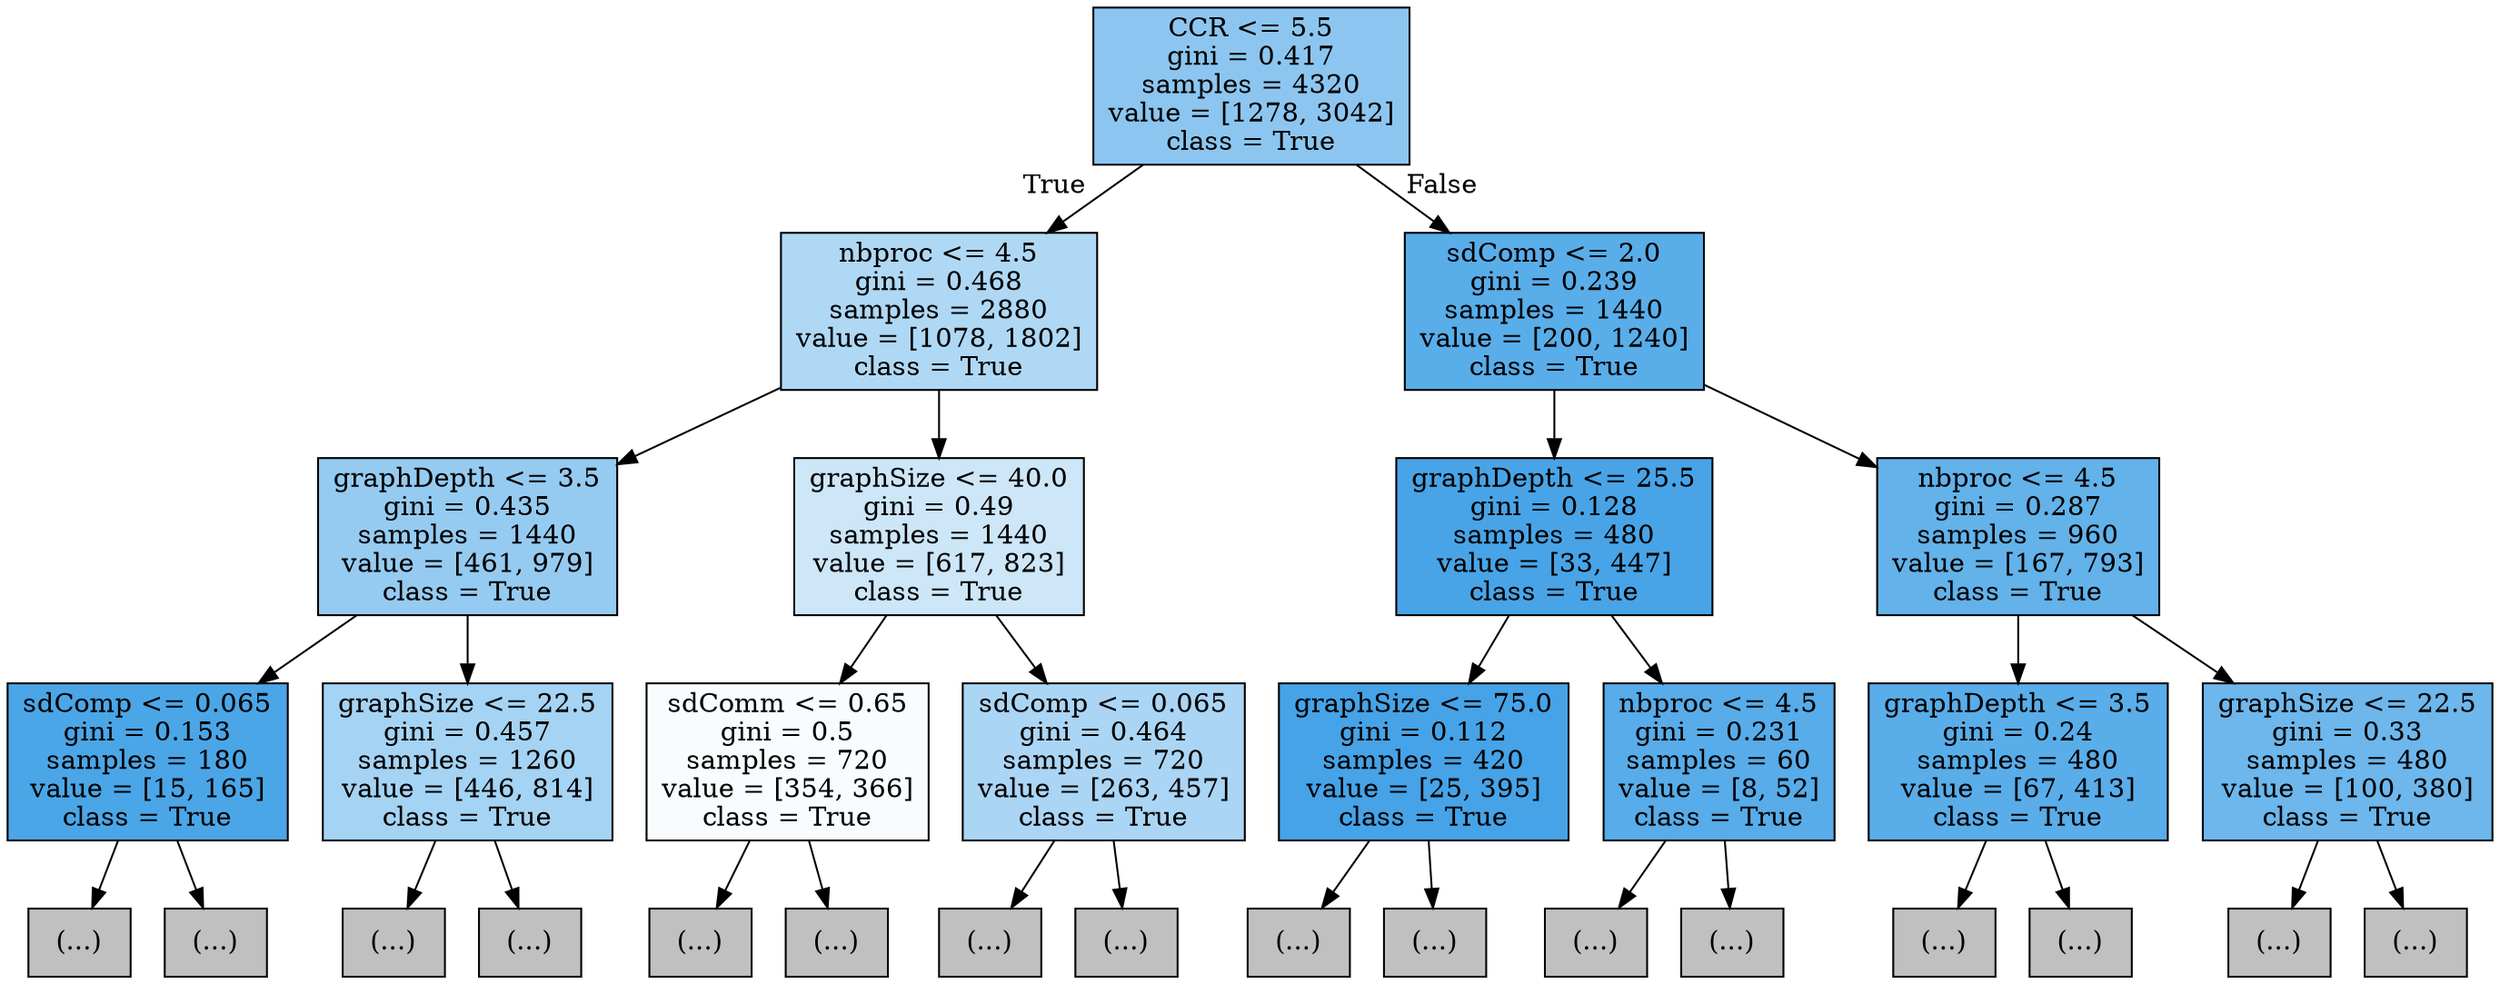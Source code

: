 digraph Tree {
node [shape=box, style="filled", color="black"] ;
0 [label="CCR <= 5.5\ngini = 0.417\nsamples = 4320\nvalue = [1278, 3042]\nclass = True", fillcolor="#8cc6f0"] ;
1 [label="nbproc <= 4.5\ngini = 0.468\nsamples = 2880\nvalue = [1078, 1802]\nclass = True", fillcolor="#afd8f5"] ;
0 -> 1 [labeldistance=2.5, labelangle=45, headlabel="True"] ;
2 [label="graphDepth <= 3.5\ngini = 0.435\nsamples = 1440\nvalue = [461, 979]\nclass = True", fillcolor="#96cbf1"] ;
1 -> 2 ;
3 [label="sdComp <= 0.065\ngini = 0.153\nsamples = 180\nvalue = [15, 165]\nclass = True", fillcolor="#4ba6e7"] ;
2 -> 3 ;
4 [label="(...)", fillcolor="#C0C0C0"] ;
3 -> 4 ;
5 [label="(...)", fillcolor="#C0C0C0"] ;
3 -> 5 ;
24 [label="graphSize <= 22.5\ngini = 0.457\nsamples = 1260\nvalue = [446, 814]\nclass = True", fillcolor="#a5d3f3"] ;
2 -> 24 ;
25 [label="(...)", fillcolor="#C0C0C0"] ;
24 -> 25 ;
60 [label="(...)", fillcolor="#C0C0C0"] ;
24 -> 60 ;
275 [label="graphSize <= 40.0\ngini = 0.49\nsamples = 1440\nvalue = [617, 823]\nclass = True", fillcolor="#cde6f8"] ;
1 -> 275 ;
276 [label="sdComm <= 0.65\ngini = 0.5\nsamples = 720\nvalue = [354, 366]\nclass = True", fillcolor="#f9fcfe"] ;
275 -> 276 ;
277 [label="(...)", fillcolor="#C0C0C0"] ;
276 -> 277 ;
396 [label="(...)", fillcolor="#C0C0C0"] ;
276 -> 396 ;
419 [label="sdComp <= 0.065\ngini = 0.464\nsamples = 720\nvalue = [263, 457]\nclass = True", fillcolor="#abd5f4"] ;
275 -> 419 ;
420 [label="(...)", fillcolor="#C0C0C0"] ;
419 -> 420 ;
467 [label="(...)", fillcolor="#C0C0C0"] ;
419 -> 467 ;
560 [label="sdComp <= 2.0\ngini = 0.239\nsamples = 1440\nvalue = [200, 1240]\nclass = True", fillcolor="#59ade9"] ;
0 -> 560 [labeldistance=2.5, labelangle=-45, headlabel="False"] ;
561 [label="graphDepth <= 25.5\ngini = 0.128\nsamples = 480\nvalue = [33, 447]\nclass = True", fillcolor="#48a4e7"] ;
560 -> 561 ;
562 [label="graphSize <= 75.0\ngini = 0.112\nsamples = 420\nvalue = [25, 395]\nclass = True", fillcolor="#46a3e7"] ;
561 -> 562 ;
563 [label="(...)", fillcolor="#C0C0C0"] ;
562 -> 563 ;
618 [label="(...)", fillcolor="#C0C0C0"] ;
562 -> 618 ;
619 [label="nbproc <= 4.5\ngini = 0.231\nsamples = 60\nvalue = [8, 52]\nclass = True", fillcolor="#57ace9"] ;
561 -> 619 ;
620 [label="(...)", fillcolor="#C0C0C0"] ;
619 -> 620 ;
623 [label="(...)", fillcolor="#C0C0C0"] ;
619 -> 623 ;
628 [label="nbproc <= 4.5\ngini = 0.287\nsamples = 960\nvalue = [167, 793]\nclass = True", fillcolor="#63b2ea"] ;
560 -> 628 ;
629 [label="graphDepth <= 3.5\ngini = 0.24\nsamples = 480\nvalue = [67, 413]\nclass = True", fillcolor="#59ade9"] ;
628 -> 629 ;
630 [label="(...)", fillcolor="#C0C0C0"] ;
629 -> 630 ;
639 [label="(...)", fillcolor="#C0C0C0"] ;
629 -> 639 ;
718 [label="graphSize <= 22.5\ngini = 0.33\nsamples = 480\nvalue = [100, 380]\nclass = True", fillcolor="#6db7ec"] ;
628 -> 718 ;
719 [label="(...)", fillcolor="#C0C0C0"] ;
718 -> 719 ;
742 [label="(...)", fillcolor="#C0C0C0"] ;
718 -> 742 ;
}
